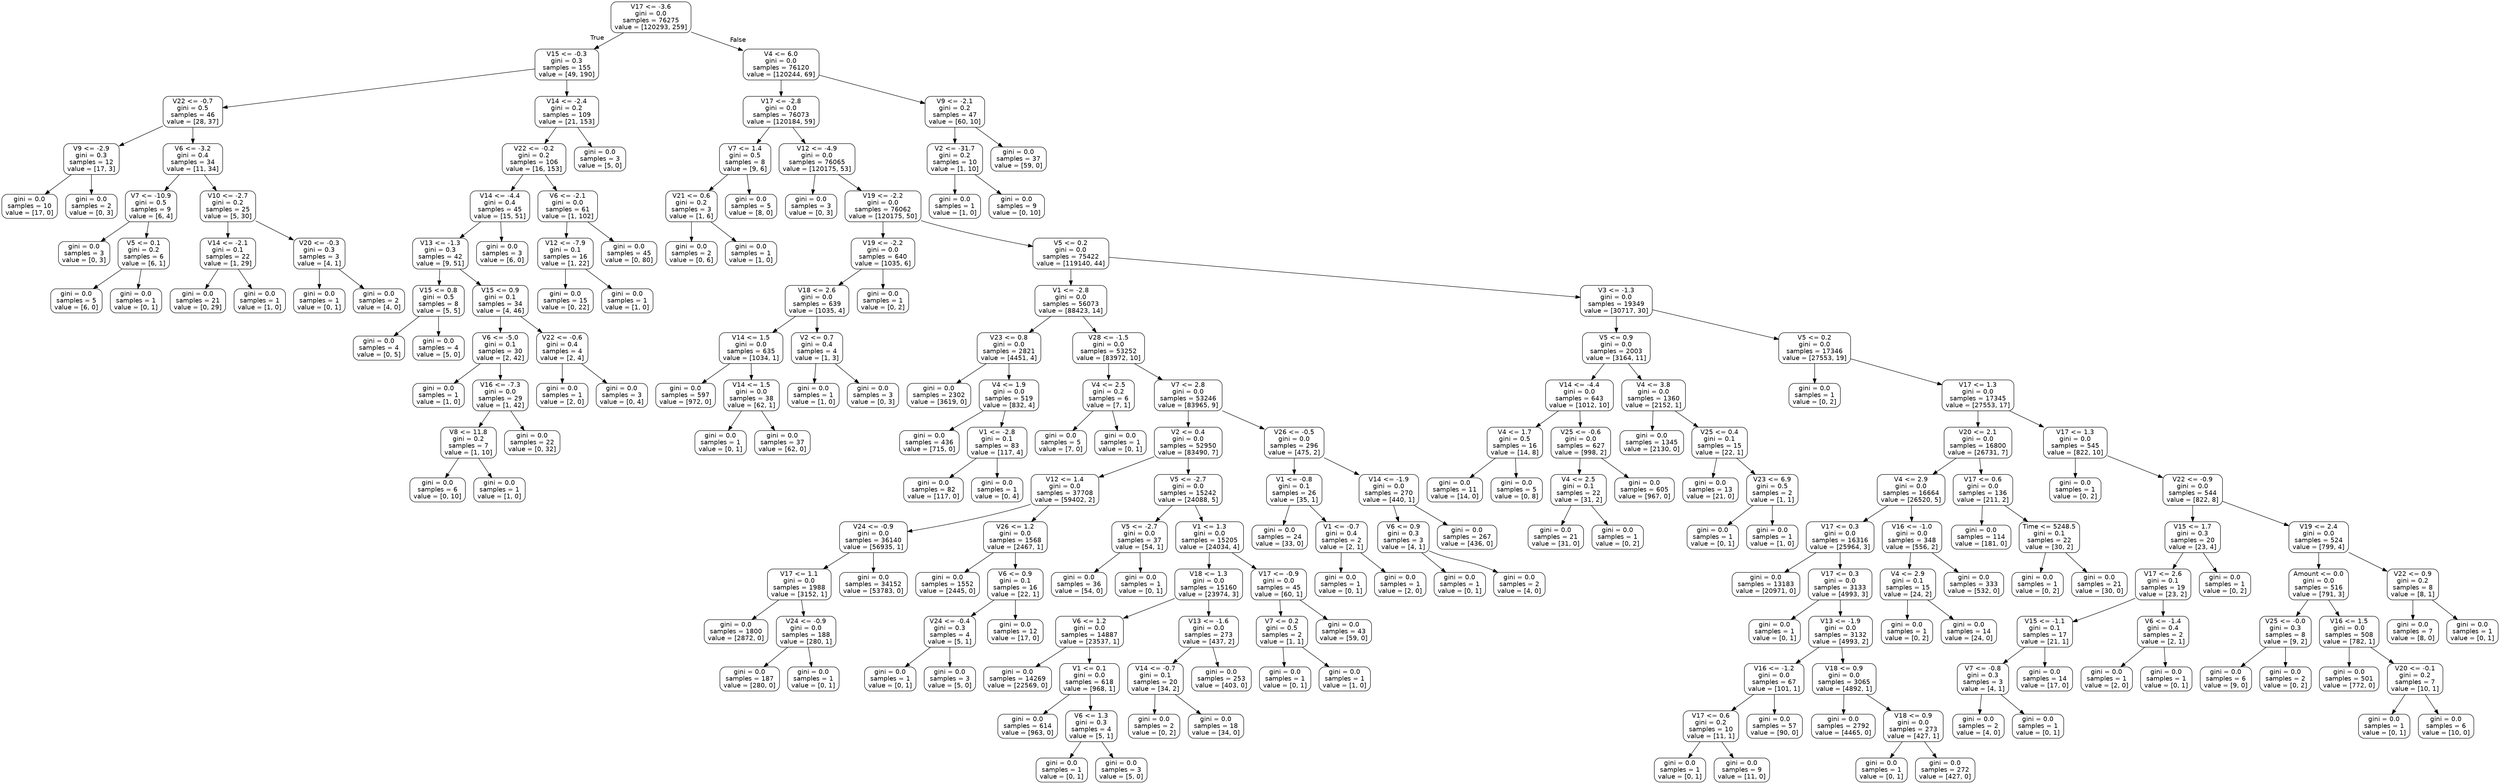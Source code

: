 digraph Tree {
node [shape=box, style="rounded", color="black", fontname=helvetica] ;
edge [fontname=helvetica] ;
0 [label="V17 <= -3.6\ngini = 0.0\nsamples = 76275\nvalue = [120293, 259]"] ;
1 [label="V15 <= -0.3\ngini = 0.3\nsamples = 155\nvalue = [49, 190]"] ;
0 -> 1 [labeldistance=2.5, labelangle=45, headlabel="True"] ;
2 [label="V22 <= -0.7\ngini = 0.5\nsamples = 46\nvalue = [28, 37]"] ;
1 -> 2 ;
3 [label="V9 <= -2.9\ngini = 0.3\nsamples = 12\nvalue = [17, 3]"] ;
2 -> 3 ;
4 [label="gini = 0.0\nsamples = 10\nvalue = [17, 0]"] ;
3 -> 4 ;
5 [label="gini = 0.0\nsamples = 2\nvalue = [0, 3]"] ;
3 -> 5 ;
6 [label="V6 <= -3.2\ngini = 0.4\nsamples = 34\nvalue = [11, 34]"] ;
2 -> 6 ;
7 [label="V7 <= -10.9\ngini = 0.5\nsamples = 9\nvalue = [6, 4]"] ;
6 -> 7 ;
8 [label="gini = 0.0\nsamples = 3\nvalue = [0, 3]"] ;
7 -> 8 ;
9 [label="V5 <= 0.1\ngini = 0.2\nsamples = 6\nvalue = [6, 1]"] ;
7 -> 9 ;
10 [label="gini = 0.0\nsamples = 5\nvalue = [6, 0]"] ;
9 -> 10 ;
11 [label="gini = 0.0\nsamples = 1\nvalue = [0, 1]"] ;
9 -> 11 ;
12 [label="V10 <= -2.7\ngini = 0.2\nsamples = 25\nvalue = [5, 30]"] ;
6 -> 12 ;
13 [label="V14 <= -2.1\ngini = 0.1\nsamples = 22\nvalue = [1, 29]"] ;
12 -> 13 ;
14 [label="gini = 0.0\nsamples = 21\nvalue = [0, 29]"] ;
13 -> 14 ;
15 [label="gini = 0.0\nsamples = 1\nvalue = [1, 0]"] ;
13 -> 15 ;
16 [label="V20 <= -0.3\ngini = 0.3\nsamples = 3\nvalue = [4, 1]"] ;
12 -> 16 ;
17 [label="gini = 0.0\nsamples = 1\nvalue = [0, 1]"] ;
16 -> 17 ;
18 [label="gini = 0.0\nsamples = 2\nvalue = [4, 0]"] ;
16 -> 18 ;
19 [label="V14 <= -2.4\ngini = 0.2\nsamples = 109\nvalue = [21, 153]"] ;
1 -> 19 ;
20 [label="V22 <= -0.2\ngini = 0.2\nsamples = 106\nvalue = [16, 153]"] ;
19 -> 20 ;
21 [label="V14 <= -4.4\ngini = 0.4\nsamples = 45\nvalue = [15, 51]"] ;
20 -> 21 ;
22 [label="V13 <= -1.3\ngini = 0.3\nsamples = 42\nvalue = [9, 51]"] ;
21 -> 22 ;
23 [label="V15 <= 0.8\ngini = 0.5\nsamples = 8\nvalue = [5, 5]"] ;
22 -> 23 ;
24 [label="gini = 0.0\nsamples = 4\nvalue = [0, 5]"] ;
23 -> 24 ;
25 [label="gini = 0.0\nsamples = 4\nvalue = [5, 0]"] ;
23 -> 25 ;
26 [label="V15 <= 0.9\ngini = 0.1\nsamples = 34\nvalue = [4, 46]"] ;
22 -> 26 ;
27 [label="V6 <= -5.0\ngini = 0.1\nsamples = 30\nvalue = [2, 42]"] ;
26 -> 27 ;
28 [label="gini = 0.0\nsamples = 1\nvalue = [1, 0]"] ;
27 -> 28 ;
29 [label="V16 <= -7.3\ngini = 0.0\nsamples = 29\nvalue = [1, 42]"] ;
27 -> 29 ;
30 [label="V8 <= 11.8\ngini = 0.2\nsamples = 7\nvalue = [1, 10]"] ;
29 -> 30 ;
31 [label="gini = 0.0\nsamples = 6\nvalue = [0, 10]"] ;
30 -> 31 ;
32 [label="gini = 0.0\nsamples = 1\nvalue = [1, 0]"] ;
30 -> 32 ;
33 [label="gini = 0.0\nsamples = 22\nvalue = [0, 32]"] ;
29 -> 33 ;
34 [label="V22 <= -0.6\ngini = 0.4\nsamples = 4\nvalue = [2, 4]"] ;
26 -> 34 ;
35 [label="gini = 0.0\nsamples = 1\nvalue = [2, 0]"] ;
34 -> 35 ;
36 [label="gini = 0.0\nsamples = 3\nvalue = [0, 4]"] ;
34 -> 36 ;
37 [label="gini = 0.0\nsamples = 3\nvalue = [6, 0]"] ;
21 -> 37 ;
38 [label="V6 <= -2.1\ngini = 0.0\nsamples = 61\nvalue = [1, 102]"] ;
20 -> 38 ;
39 [label="V12 <= -7.9\ngini = 0.1\nsamples = 16\nvalue = [1, 22]"] ;
38 -> 39 ;
40 [label="gini = 0.0\nsamples = 15\nvalue = [0, 22]"] ;
39 -> 40 ;
41 [label="gini = 0.0\nsamples = 1\nvalue = [1, 0]"] ;
39 -> 41 ;
42 [label="gini = 0.0\nsamples = 45\nvalue = [0, 80]"] ;
38 -> 42 ;
43 [label="gini = 0.0\nsamples = 3\nvalue = [5, 0]"] ;
19 -> 43 ;
44 [label="V4 <= 6.0\ngini = 0.0\nsamples = 76120\nvalue = [120244, 69]"] ;
0 -> 44 [labeldistance=2.5, labelangle=-45, headlabel="False"] ;
45 [label="V17 <= -2.8\ngini = 0.0\nsamples = 76073\nvalue = [120184, 59]"] ;
44 -> 45 ;
46 [label="V7 <= 1.4\ngini = 0.5\nsamples = 8\nvalue = [9, 6]"] ;
45 -> 46 ;
47 [label="V21 <= 0.6\ngini = 0.2\nsamples = 3\nvalue = [1, 6]"] ;
46 -> 47 ;
48 [label="gini = 0.0\nsamples = 2\nvalue = [0, 6]"] ;
47 -> 48 ;
49 [label="gini = 0.0\nsamples = 1\nvalue = [1, 0]"] ;
47 -> 49 ;
50 [label="gini = 0.0\nsamples = 5\nvalue = [8, 0]"] ;
46 -> 50 ;
51 [label="V12 <= -4.9\ngini = 0.0\nsamples = 76065\nvalue = [120175, 53]"] ;
45 -> 51 ;
52 [label="gini = 0.0\nsamples = 3\nvalue = [0, 3]"] ;
51 -> 52 ;
53 [label="V19 <= -2.2\ngini = 0.0\nsamples = 76062\nvalue = [120175, 50]"] ;
51 -> 53 ;
54 [label="V19 <= -2.2\ngini = 0.0\nsamples = 640\nvalue = [1035, 6]"] ;
53 -> 54 ;
55 [label="V18 <= 2.6\ngini = 0.0\nsamples = 639\nvalue = [1035, 4]"] ;
54 -> 55 ;
56 [label="V14 <= 1.5\ngini = 0.0\nsamples = 635\nvalue = [1034, 1]"] ;
55 -> 56 ;
57 [label="gini = 0.0\nsamples = 597\nvalue = [972, 0]"] ;
56 -> 57 ;
58 [label="V14 <= 1.5\ngini = 0.0\nsamples = 38\nvalue = [62, 1]"] ;
56 -> 58 ;
59 [label="gini = 0.0\nsamples = 1\nvalue = [0, 1]"] ;
58 -> 59 ;
60 [label="gini = 0.0\nsamples = 37\nvalue = [62, 0]"] ;
58 -> 60 ;
61 [label="V2 <= 0.7\ngini = 0.4\nsamples = 4\nvalue = [1, 3]"] ;
55 -> 61 ;
62 [label="gini = 0.0\nsamples = 1\nvalue = [1, 0]"] ;
61 -> 62 ;
63 [label="gini = 0.0\nsamples = 3\nvalue = [0, 3]"] ;
61 -> 63 ;
64 [label="gini = 0.0\nsamples = 1\nvalue = [0, 2]"] ;
54 -> 64 ;
65 [label="V5 <= 0.2\ngini = 0.0\nsamples = 75422\nvalue = [119140, 44]"] ;
53 -> 65 ;
66 [label="V1 <= -2.8\ngini = 0.0\nsamples = 56073\nvalue = [88423, 14]"] ;
65 -> 66 ;
67 [label="V23 <= 0.8\ngini = 0.0\nsamples = 2821\nvalue = [4451, 4]"] ;
66 -> 67 ;
68 [label="gini = 0.0\nsamples = 2302\nvalue = [3619, 0]"] ;
67 -> 68 ;
69 [label="V4 <= 1.9\ngini = 0.0\nsamples = 519\nvalue = [832, 4]"] ;
67 -> 69 ;
70 [label="gini = 0.0\nsamples = 436\nvalue = [715, 0]"] ;
69 -> 70 ;
71 [label="V1 <= -2.8\ngini = 0.1\nsamples = 83\nvalue = [117, 4]"] ;
69 -> 71 ;
72 [label="gini = 0.0\nsamples = 82\nvalue = [117, 0]"] ;
71 -> 72 ;
73 [label="gini = 0.0\nsamples = 1\nvalue = [0, 4]"] ;
71 -> 73 ;
74 [label="V28 <= -1.5\ngini = 0.0\nsamples = 53252\nvalue = [83972, 10]"] ;
66 -> 74 ;
75 [label="V4 <= 2.5\ngini = 0.2\nsamples = 6\nvalue = [7, 1]"] ;
74 -> 75 ;
76 [label="gini = 0.0\nsamples = 5\nvalue = [7, 0]"] ;
75 -> 76 ;
77 [label="gini = 0.0\nsamples = 1\nvalue = [0, 1]"] ;
75 -> 77 ;
78 [label="V7 <= 2.8\ngini = 0.0\nsamples = 53246\nvalue = [83965, 9]"] ;
74 -> 78 ;
79 [label="V2 <= 0.4\ngini = 0.0\nsamples = 52950\nvalue = [83490, 7]"] ;
78 -> 79 ;
80 [label="V12 <= 1.4\ngini = 0.0\nsamples = 37708\nvalue = [59402, 2]"] ;
79 -> 80 ;
81 [label="V24 <= -0.9\ngini = 0.0\nsamples = 36140\nvalue = [56935, 1]"] ;
80 -> 81 ;
82 [label="V17 <= 1.1\ngini = 0.0\nsamples = 1988\nvalue = [3152, 1]"] ;
81 -> 82 ;
83 [label="gini = 0.0\nsamples = 1800\nvalue = [2872, 0]"] ;
82 -> 83 ;
84 [label="V24 <= -0.9\ngini = 0.0\nsamples = 188\nvalue = [280, 1]"] ;
82 -> 84 ;
85 [label="gini = 0.0\nsamples = 187\nvalue = [280, 0]"] ;
84 -> 85 ;
86 [label="gini = 0.0\nsamples = 1\nvalue = [0, 1]"] ;
84 -> 86 ;
87 [label="gini = 0.0\nsamples = 34152\nvalue = [53783, 0]"] ;
81 -> 87 ;
88 [label="V26 <= 1.2\ngini = 0.0\nsamples = 1568\nvalue = [2467, 1]"] ;
80 -> 88 ;
89 [label="gini = 0.0\nsamples = 1552\nvalue = [2445, 0]"] ;
88 -> 89 ;
90 [label="V6 <= 0.9\ngini = 0.1\nsamples = 16\nvalue = [22, 1]"] ;
88 -> 90 ;
91 [label="V24 <= -0.4\ngini = 0.3\nsamples = 4\nvalue = [5, 1]"] ;
90 -> 91 ;
92 [label="gini = 0.0\nsamples = 1\nvalue = [0, 1]"] ;
91 -> 92 ;
93 [label="gini = 0.0\nsamples = 3\nvalue = [5, 0]"] ;
91 -> 93 ;
94 [label="gini = 0.0\nsamples = 12\nvalue = [17, 0]"] ;
90 -> 94 ;
95 [label="V5 <= -2.7\ngini = 0.0\nsamples = 15242\nvalue = [24088, 5]"] ;
79 -> 95 ;
96 [label="V5 <= -2.7\ngini = 0.0\nsamples = 37\nvalue = [54, 1]"] ;
95 -> 96 ;
97 [label="gini = 0.0\nsamples = 36\nvalue = [54, 0]"] ;
96 -> 97 ;
98 [label="gini = 0.0\nsamples = 1\nvalue = [0, 1]"] ;
96 -> 98 ;
99 [label="V1 <= 1.3\ngini = 0.0\nsamples = 15205\nvalue = [24034, 4]"] ;
95 -> 99 ;
100 [label="V18 <= 1.3\ngini = 0.0\nsamples = 15160\nvalue = [23974, 3]"] ;
99 -> 100 ;
101 [label="V6 <= 1.2\ngini = 0.0\nsamples = 14887\nvalue = [23537, 1]"] ;
100 -> 101 ;
102 [label="gini = 0.0\nsamples = 14269\nvalue = [22569, 0]"] ;
101 -> 102 ;
103 [label="V1 <= 0.1\ngini = 0.0\nsamples = 618\nvalue = [968, 1]"] ;
101 -> 103 ;
104 [label="gini = 0.0\nsamples = 614\nvalue = [963, 0]"] ;
103 -> 104 ;
105 [label="V6 <= 1.3\ngini = 0.3\nsamples = 4\nvalue = [5, 1]"] ;
103 -> 105 ;
106 [label="gini = 0.0\nsamples = 1\nvalue = [0, 1]"] ;
105 -> 106 ;
107 [label="gini = 0.0\nsamples = 3\nvalue = [5, 0]"] ;
105 -> 107 ;
108 [label="V13 <= -1.6\ngini = 0.0\nsamples = 273\nvalue = [437, 2]"] ;
100 -> 108 ;
109 [label="V14 <= -0.7\ngini = 0.1\nsamples = 20\nvalue = [34, 2]"] ;
108 -> 109 ;
110 [label="gini = 0.0\nsamples = 2\nvalue = [0, 2]"] ;
109 -> 110 ;
111 [label="gini = 0.0\nsamples = 18\nvalue = [34, 0]"] ;
109 -> 111 ;
112 [label="gini = 0.0\nsamples = 253\nvalue = [403, 0]"] ;
108 -> 112 ;
113 [label="V17 <= -0.9\ngini = 0.0\nsamples = 45\nvalue = [60, 1]"] ;
99 -> 113 ;
114 [label="V7 <= 0.2\ngini = 0.5\nsamples = 2\nvalue = [1, 1]"] ;
113 -> 114 ;
115 [label="gini = 0.0\nsamples = 1\nvalue = [0, 1]"] ;
114 -> 115 ;
116 [label="gini = 0.0\nsamples = 1\nvalue = [1, 0]"] ;
114 -> 116 ;
117 [label="gini = 0.0\nsamples = 43\nvalue = [59, 0]"] ;
113 -> 117 ;
118 [label="V26 <= -0.5\ngini = 0.0\nsamples = 296\nvalue = [475, 2]"] ;
78 -> 118 ;
119 [label="V1 <= -0.8\ngini = 0.1\nsamples = 26\nvalue = [35, 1]"] ;
118 -> 119 ;
120 [label="gini = 0.0\nsamples = 24\nvalue = [33, 0]"] ;
119 -> 120 ;
121 [label="V1 <= -0.7\ngini = 0.4\nsamples = 2\nvalue = [2, 1]"] ;
119 -> 121 ;
122 [label="gini = 0.0\nsamples = 1\nvalue = [0, 1]"] ;
121 -> 122 ;
123 [label="gini = 0.0\nsamples = 1\nvalue = [2, 0]"] ;
121 -> 123 ;
124 [label="V14 <= -1.9\ngini = 0.0\nsamples = 270\nvalue = [440, 1]"] ;
118 -> 124 ;
125 [label="V6 <= 0.9\ngini = 0.3\nsamples = 3\nvalue = [4, 1]"] ;
124 -> 125 ;
126 [label="gini = 0.0\nsamples = 1\nvalue = [0, 1]"] ;
125 -> 126 ;
127 [label="gini = 0.0\nsamples = 2\nvalue = [4, 0]"] ;
125 -> 127 ;
128 [label="gini = 0.0\nsamples = 267\nvalue = [436, 0]"] ;
124 -> 128 ;
129 [label="V3 <= -1.3\ngini = 0.0\nsamples = 19349\nvalue = [30717, 30]"] ;
65 -> 129 ;
130 [label="V5 <= 0.9\ngini = 0.0\nsamples = 2003\nvalue = [3164, 11]"] ;
129 -> 130 ;
131 [label="V14 <= -4.4\ngini = 0.0\nsamples = 643\nvalue = [1012, 10]"] ;
130 -> 131 ;
132 [label="V4 <= 1.7\ngini = 0.5\nsamples = 16\nvalue = [14, 8]"] ;
131 -> 132 ;
133 [label="gini = 0.0\nsamples = 11\nvalue = [14, 0]"] ;
132 -> 133 ;
134 [label="gini = 0.0\nsamples = 5\nvalue = [0, 8]"] ;
132 -> 134 ;
135 [label="V25 <= -0.6\ngini = 0.0\nsamples = 627\nvalue = [998, 2]"] ;
131 -> 135 ;
136 [label="V4 <= 2.5\ngini = 0.1\nsamples = 22\nvalue = [31, 2]"] ;
135 -> 136 ;
137 [label="gini = 0.0\nsamples = 21\nvalue = [31, 0]"] ;
136 -> 137 ;
138 [label="gini = 0.0\nsamples = 1\nvalue = [0, 2]"] ;
136 -> 138 ;
139 [label="gini = 0.0\nsamples = 605\nvalue = [967, 0]"] ;
135 -> 139 ;
140 [label="V4 <= 3.8\ngini = 0.0\nsamples = 1360\nvalue = [2152, 1]"] ;
130 -> 140 ;
141 [label="gini = 0.0\nsamples = 1345\nvalue = [2130, 0]"] ;
140 -> 141 ;
142 [label="V25 <= 0.4\ngini = 0.1\nsamples = 15\nvalue = [22, 1]"] ;
140 -> 142 ;
143 [label="gini = 0.0\nsamples = 13\nvalue = [21, 0]"] ;
142 -> 143 ;
144 [label="V23 <= 6.9\ngini = 0.5\nsamples = 2\nvalue = [1, 1]"] ;
142 -> 144 ;
145 [label="gini = 0.0\nsamples = 1\nvalue = [0, 1]"] ;
144 -> 145 ;
146 [label="gini = 0.0\nsamples = 1\nvalue = [1, 0]"] ;
144 -> 146 ;
147 [label="V5 <= 0.2\ngini = 0.0\nsamples = 17346\nvalue = [27553, 19]"] ;
129 -> 147 ;
148 [label="gini = 0.0\nsamples = 1\nvalue = [0, 2]"] ;
147 -> 148 ;
149 [label="V17 <= 1.3\ngini = 0.0\nsamples = 17345\nvalue = [27553, 17]"] ;
147 -> 149 ;
150 [label="V20 <= 2.1\ngini = 0.0\nsamples = 16800\nvalue = [26731, 7]"] ;
149 -> 150 ;
151 [label="V4 <= 2.9\ngini = 0.0\nsamples = 16664\nvalue = [26520, 5]"] ;
150 -> 151 ;
152 [label="V17 <= 0.3\ngini = 0.0\nsamples = 16316\nvalue = [25964, 3]"] ;
151 -> 152 ;
153 [label="gini = 0.0\nsamples = 13183\nvalue = [20971, 0]"] ;
152 -> 153 ;
154 [label="V17 <= 0.3\ngini = 0.0\nsamples = 3133\nvalue = [4993, 3]"] ;
152 -> 154 ;
155 [label="gini = 0.0\nsamples = 1\nvalue = [0, 1]"] ;
154 -> 155 ;
156 [label="V13 <= -1.9\ngini = 0.0\nsamples = 3132\nvalue = [4993, 2]"] ;
154 -> 156 ;
157 [label="V16 <= -1.2\ngini = 0.0\nsamples = 67\nvalue = [101, 1]"] ;
156 -> 157 ;
158 [label="V17 <= 0.6\ngini = 0.2\nsamples = 10\nvalue = [11, 1]"] ;
157 -> 158 ;
159 [label="gini = 0.0\nsamples = 1\nvalue = [0, 1]"] ;
158 -> 159 ;
160 [label="gini = 0.0\nsamples = 9\nvalue = [11, 0]"] ;
158 -> 160 ;
161 [label="gini = 0.0\nsamples = 57\nvalue = [90, 0]"] ;
157 -> 161 ;
162 [label="V18 <= 0.9\ngini = 0.0\nsamples = 3065\nvalue = [4892, 1]"] ;
156 -> 162 ;
163 [label="gini = 0.0\nsamples = 2792\nvalue = [4465, 0]"] ;
162 -> 163 ;
164 [label="V18 <= 0.9\ngini = 0.0\nsamples = 273\nvalue = [427, 1]"] ;
162 -> 164 ;
165 [label="gini = 0.0\nsamples = 1\nvalue = [0, 1]"] ;
164 -> 165 ;
166 [label="gini = 0.0\nsamples = 272\nvalue = [427, 0]"] ;
164 -> 166 ;
167 [label="V16 <= -1.0\ngini = 0.0\nsamples = 348\nvalue = [556, 2]"] ;
151 -> 167 ;
168 [label="V4 <= 2.9\ngini = 0.1\nsamples = 15\nvalue = [24, 2]"] ;
167 -> 168 ;
169 [label="gini = 0.0\nsamples = 1\nvalue = [0, 2]"] ;
168 -> 169 ;
170 [label="gini = 0.0\nsamples = 14\nvalue = [24, 0]"] ;
168 -> 170 ;
171 [label="gini = 0.0\nsamples = 333\nvalue = [532, 0]"] ;
167 -> 171 ;
172 [label="V17 <= 0.6\ngini = 0.0\nsamples = 136\nvalue = [211, 2]"] ;
150 -> 172 ;
173 [label="gini = 0.0\nsamples = 114\nvalue = [181, 0]"] ;
172 -> 173 ;
174 [label="Time <= 5248.5\ngini = 0.1\nsamples = 22\nvalue = [30, 2]"] ;
172 -> 174 ;
175 [label="gini = 0.0\nsamples = 1\nvalue = [0, 2]"] ;
174 -> 175 ;
176 [label="gini = 0.0\nsamples = 21\nvalue = [30, 0]"] ;
174 -> 176 ;
177 [label="V17 <= 1.3\ngini = 0.0\nsamples = 545\nvalue = [822, 10]"] ;
149 -> 177 ;
178 [label="gini = 0.0\nsamples = 1\nvalue = [0, 2]"] ;
177 -> 178 ;
179 [label="V22 <= -0.9\ngini = 0.0\nsamples = 544\nvalue = [822, 8]"] ;
177 -> 179 ;
180 [label="V15 <= 1.7\ngini = 0.3\nsamples = 20\nvalue = [23, 4]"] ;
179 -> 180 ;
181 [label="V17 <= 2.6\ngini = 0.1\nsamples = 19\nvalue = [23, 2]"] ;
180 -> 181 ;
182 [label="V15 <= -1.1\ngini = 0.1\nsamples = 17\nvalue = [21, 1]"] ;
181 -> 182 ;
183 [label="V7 <= -0.8\ngini = 0.3\nsamples = 3\nvalue = [4, 1]"] ;
182 -> 183 ;
184 [label="gini = 0.0\nsamples = 2\nvalue = [4, 0]"] ;
183 -> 184 ;
185 [label="gini = 0.0\nsamples = 1\nvalue = [0, 1]"] ;
183 -> 185 ;
186 [label="gini = 0.0\nsamples = 14\nvalue = [17, 0]"] ;
182 -> 186 ;
187 [label="V6 <= -1.4\ngini = 0.4\nsamples = 2\nvalue = [2, 1]"] ;
181 -> 187 ;
188 [label="gini = 0.0\nsamples = 1\nvalue = [2, 0]"] ;
187 -> 188 ;
189 [label="gini = 0.0\nsamples = 1\nvalue = [0, 1]"] ;
187 -> 189 ;
190 [label="gini = 0.0\nsamples = 1\nvalue = [0, 2]"] ;
180 -> 190 ;
191 [label="V19 <= 2.4\ngini = 0.0\nsamples = 524\nvalue = [799, 4]"] ;
179 -> 191 ;
192 [label="Amount <= 0.0\ngini = 0.0\nsamples = 516\nvalue = [791, 3]"] ;
191 -> 192 ;
193 [label="V25 <= -0.0\ngini = 0.3\nsamples = 8\nvalue = [9, 2]"] ;
192 -> 193 ;
194 [label="gini = 0.0\nsamples = 6\nvalue = [9, 0]"] ;
193 -> 194 ;
195 [label="gini = 0.0\nsamples = 2\nvalue = [0, 2]"] ;
193 -> 195 ;
196 [label="V16 <= 1.5\ngini = 0.0\nsamples = 508\nvalue = [782, 1]"] ;
192 -> 196 ;
197 [label="gini = 0.0\nsamples = 501\nvalue = [772, 0]"] ;
196 -> 197 ;
198 [label="V20 <= -0.1\ngini = 0.2\nsamples = 7\nvalue = [10, 1]"] ;
196 -> 198 ;
199 [label="gini = 0.0\nsamples = 1\nvalue = [0, 1]"] ;
198 -> 199 ;
200 [label="gini = 0.0\nsamples = 6\nvalue = [10, 0]"] ;
198 -> 200 ;
201 [label="V22 <= 0.9\ngini = 0.2\nsamples = 8\nvalue = [8, 1]"] ;
191 -> 201 ;
202 [label="gini = 0.0\nsamples = 7\nvalue = [8, 0]"] ;
201 -> 202 ;
203 [label="gini = 0.0\nsamples = 1\nvalue = [0, 1]"] ;
201 -> 203 ;
204 [label="V9 <= -2.1\ngini = 0.2\nsamples = 47\nvalue = [60, 10]"] ;
44 -> 204 ;
205 [label="V2 <= -31.7\ngini = 0.2\nsamples = 10\nvalue = [1, 10]"] ;
204 -> 205 ;
206 [label="gini = 0.0\nsamples = 1\nvalue = [1, 0]"] ;
205 -> 206 ;
207 [label="gini = 0.0\nsamples = 9\nvalue = [0, 10]"] ;
205 -> 207 ;
208 [label="gini = 0.0\nsamples = 37\nvalue = [59, 0]"] ;
204 -> 208 ;
}